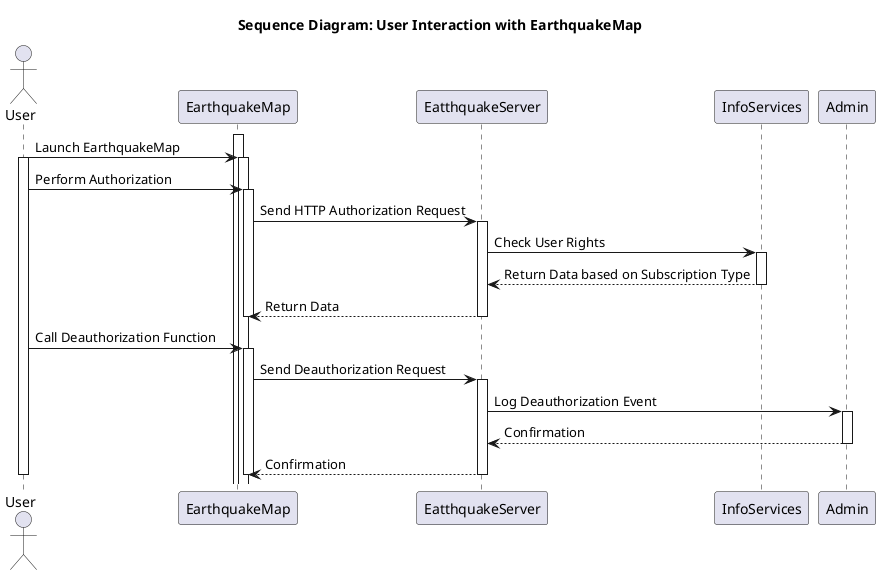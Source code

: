 @startuml
title Sequence Diagram: User Interaction with EarthquakeMap

actor User as U
participant EarthquakeMap as EM
participant EatthquakeServer as ES
participant InfoServices as IS
participant Admin as A

activate EM

U -> EM: Launch EarthquakeMap
activate U
activate EM

U -> EM: Perform Authorization
activate EM

EM -> ES: Send HTTP Authorization Request
activate ES

ES -> IS: Check User Rights
activate IS
IS --> ES: Return Data based on Subscription Type
deactivate IS

ES --> EM: Return Data
deactivate ES

deactivate EM
U -> EM: Call Deauthorization Function
activate EM

EM -> ES: Send Deauthorization Request
activate ES

ES -> A: Log Deauthorization Event
activate A
A --> ES: Confirmation
deactivate A

ES --> EM: Confirmation
deactivate ES

deactivate EM
deactivate U

@enduml
